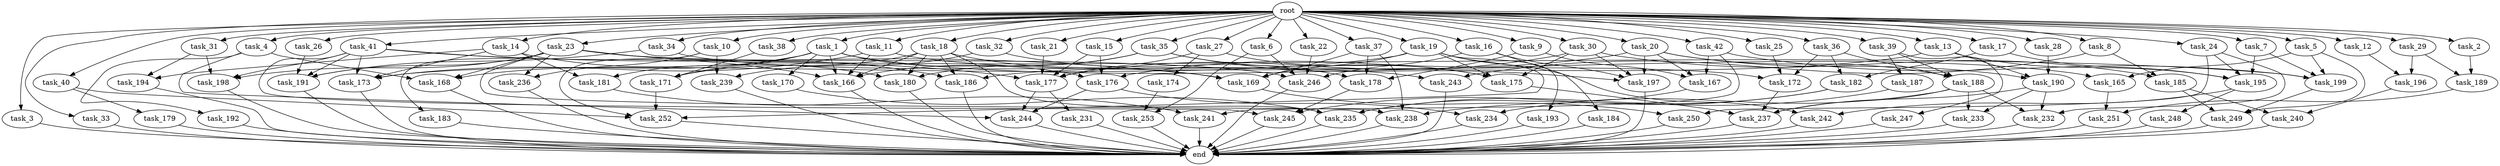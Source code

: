 digraph G {
  root [size="0.000000"];
  task_1 [size="102.400000"];
  task_2 [size="102.400000"];
  task_3 [size="102.400000"];
  task_4 [size="102.400000"];
  task_5 [size="102.400000"];
  task_6 [size="102.400000"];
  task_7 [size="102.400000"];
  task_8 [size="102.400000"];
  task_9 [size="102.400000"];
  task_10 [size="102.400000"];
  task_11 [size="102.400000"];
  task_12 [size="102.400000"];
  task_13 [size="102.400000"];
  task_14 [size="102.400000"];
  task_15 [size="102.400000"];
  task_16 [size="102.400000"];
  task_17 [size="102.400000"];
  task_18 [size="102.400000"];
  task_19 [size="102.400000"];
  task_20 [size="102.400000"];
  task_21 [size="102.400000"];
  task_22 [size="102.400000"];
  task_23 [size="102.400000"];
  task_24 [size="102.400000"];
  task_25 [size="102.400000"];
  task_26 [size="102.400000"];
  task_27 [size="102.400000"];
  task_28 [size="102.400000"];
  task_29 [size="102.400000"];
  task_30 [size="102.400000"];
  task_31 [size="102.400000"];
  task_32 [size="102.400000"];
  task_33 [size="102.400000"];
  task_34 [size="102.400000"];
  task_35 [size="102.400000"];
  task_36 [size="102.400000"];
  task_37 [size="102.400000"];
  task_38 [size="102.400000"];
  task_39 [size="102.400000"];
  task_40 [size="102.400000"];
  task_41 [size="102.400000"];
  task_42 [size="102.400000"];
  task_165 [size="68719476736.000000"];
  task_166 [size="264569985433.600006"];
  task_167 [size="53257594470.400002"];
  task_168 [size="82463372083.200012"];
  task_169 [size="188978561024.000000"];
  task_170 [size="13743895347.200001"];
  task_171 [size="86758339379.200012"];
  task_172 [size="170080704921.600006"];
  task_173 [size="188978561024.000000"];
  task_174 [size="13743895347.200001"];
  task_175 [size="238800181657.600006"];
  task_176 [size="24910810316.800003"];
  task_177 [size="176093659136.000000"];
  task_178 [size="18897856102.400002"];
  task_179 [size="69578470195.199997"];
  task_180 [size="146887881523.200012"];
  task_181 [size="21474836480.000000"];
  task_182 [size="38654705664.000000"];
  task_183 [size="13743895347.200001"];
  task_184 [size="85899345920.000000"];
  task_185 [size="155477816115.200012"];
  task_186 [size="104797202022.400009"];
  task_187 [size="13743895347.200001"];
  task_188 [size="48103633715.200005"];
  task_189 [size="84181359001.600006"];
  task_190 [size="94489280512.000000"];
  task_191 [size="80745385164.800003"];
  task_192 [size="54975581388.800003"];
  task_193 [size="69578470195.199997"];
  task_194 [size="29205777612.800003"];
  task_195 [size="40372692582.400002"];
  task_196 [size="84181359001.600006"];
  task_197 [size="244813135872.000000"];
  task_198 [size="77309411328.000000"];
  task_199 [size="118541097369.600006"];
  task_231 [size="3435973836.800000"];
  task_232 [size="86758339379.200012"];
  task_233 [size="83322365542.400009"];
  task_234 [size="55834574848.000000"];
  task_235 [size="184683593728.000000"];
  task_236 [size="21474836480.000000"];
  task_237 [size="167503724544.000000"];
  task_238 [size="107374182400.000000"];
  task_239 [size="11166914969.600000"];
  task_240 [size="62706522521.600006"];
  task_241 [size="55834574848.000000"];
  task_242 [size="77309411328.000000"];
  task_243 [size="73014444032.000000"];
  task_244 [size="100502234726.400009"];
  task_245 [size="67001489817.600006"];
  task_246 [size="106515188940.800003"];
  task_247 [size="13743895347.200001"];
  task_248 [size="7730941132.800000"];
  task_249 [size="148605868441.600006"];
  task_250 [size="6871947673.600000"];
  task_251 [size="91053306675.200012"];
  task_252 [size="154618822656.000000"];
  task_253 [size="58411555225.600006"];
  end [size="0.000000"];

  root -> task_1 [size="1.000000"];
  root -> task_2 [size="1.000000"];
  root -> task_3 [size="1.000000"];
  root -> task_4 [size="1.000000"];
  root -> task_5 [size="1.000000"];
  root -> task_6 [size="1.000000"];
  root -> task_7 [size="1.000000"];
  root -> task_8 [size="1.000000"];
  root -> task_9 [size="1.000000"];
  root -> task_10 [size="1.000000"];
  root -> task_11 [size="1.000000"];
  root -> task_12 [size="1.000000"];
  root -> task_13 [size="1.000000"];
  root -> task_14 [size="1.000000"];
  root -> task_15 [size="1.000000"];
  root -> task_16 [size="1.000000"];
  root -> task_17 [size="1.000000"];
  root -> task_18 [size="1.000000"];
  root -> task_19 [size="1.000000"];
  root -> task_20 [size="1.000000"];
  root -> task_21 [size="1.000000"];
  root -> task_22 [size="1.000000"];
  root -> task_23 [size="1.000000"];
  root -> task_24 [size="1.000000"];
  root -> task_25 [size="1.000000"];
  root -> task_26 [size="1.000000"];
  root -> task_27 [size="1.000000"];
  root -> task_28 [size="1.000000"];
  root -> task_29 [size="1.000000"];
  root -> task_30 [size="1.000000"];
  root -> task_31 [size="1.000000"];
  root -> task_32 [size="1.000000"];
  root -> task_33 [size="1.000000"];
  root -> task_34 [size="1.000000"];
  root -> task_35 [size="1.000000"];
  root -> task_36 [size="1.000000"];
  root -> task_37 [size="1.000000"];
  root -> task_38 [size="1.000000"];
  root -> task_39 [size="1.000000"];
  root -> task_40 [size="1.000000"];
  root -> task_41 [size="1.000000"];
  root -> task_42 [size="1.000000"];
  task_1 -> task_165 [size="134217728.000000"];
  task_1 -> task_166 [size="134217728.000000"];
  task_1 -> task_168 [size="134217728.000000"];
  task_1 -> task_170 [size="134217728.000000"];
  task_1 -> task_171 [size="134217728.000000"];
  task_1 -> task_176 [size="134217728.000000"];
  task_1 -> task_181 [size="134217728.000000"];
  task_2 -> task_189 [size="411041792.000000"];
  task_3 -> end [size="1.000000"];
  task_4 -> task_168 [size="536870912.000000"];
  task_4 -> task_192 [size="536870912.000000"];
  task_4 -> task_244 [size="536870912.000000"];
  task_5 -> task_165 [size="536870912.000000"];
  task_5 -> task_199 [size="536870912.000000"];
  task_5 -> task_249 [size="536870912.000000"];
  task_6 -> task_246 [size="33554432.000000"];
  task_6 -> task_253 [size="33554432.000000"];
  task_7 -> task_195 [size="75497472.000000"];
  task_7 -> task_199 [size="75497472.000000"];
  task_8 -> task_185 [size="679477248.000000"];
  task_8 -> task_243 [size="679477248.000000"];
  task_9 -> task_167 [size="75497472.000000"];
  task_9 -> task_178 [size="75497472.000000"];
  task_10 -> task_236 [size="75497472.000000"];
  task_10 -> task_239 [size="75497472.000000"];
  task_10 -> task_252 [size="75497472.000000"];
  task_11 -> task_166 [size="679477248.000000"];
  task_11 -> task_172 [size="679477248.000000"];
  task_11 -> task_173 [size="679477248.000000"];
  task_12 -> task_196 [size="411041792.000000"];
  task_13 -> task_186 [size="209715200.000000"];
  task_13 -> task_190 [size="209715200.000000"];
  task_13 -> task_195 [size="209715200.000000"];
  task_14 -> task_173 [size="75497472.000000"];
  task_14 -> task_180 [size="75497472.000000"];
  task_14 -> task_181 [size="75497472.000000"];
  task_14 -> task_194 [size="75497472.000000"];
  task_15 -> task_176 [size="75497472.000000"];
  task_15 -> task_177 [size="75497472.000000"];
  task_16 -> task_184 [size="838860800.000000"];
  task_16 -> task_197 [size="838860800.000000"];
  task_16 -> task_246 [size="838860800.000000"];
  task_17 -> task_182 [size="75497472.000000"];
  task_17 -> task_195 [size="75497472.000000"];
  task_18 -> task_166 [size="679477248.000000"];
  task_18 -> task_169 [size="679477248.000000"];
  task_18 -> task_171 [size="679477248.000000"];
  task_18 -> task_180 [size="679477248.000000"];
  task_18 -> task_186 [size="679477248.000000"];
  task_18 -> task_235 [size="679477248.000000"];
  task_19 -> task_169 [size="679477248.000000"];
  task_19 -> task_173 [size="679477248.000000"];
  task_19 -> task_175 [size="679477248.000000"];
  task_19 -> task_193 [size="679477248.000000"];
  task_19 -> task_242 [size="679477248.000000"];
  task_19 -> task_252 [size="679477248.000000"];
  task_20 -> task_167 [size="33554432.000000"];
  task_20 -> task_176 [size="33554432.000000"];
  task_20 -> task_188 [size="33554432.000000"];
  task_20 -> task_190 [size="33554432.000000"];
  task_20 -> task_197 [size="33554432.000000"];
  task_21 -> task_177 [size="536870912.000000"];
  task_22 -> task_246 [size="33554432.000000"];
  task_23 -> task_168 [size="134217728.000000"];
  task_23 -> task_177 [size="134217728.000000"];
  task_23 -> task_183 [size="134217728.000000"];
  task_23 -> task_186 [size="134217728.000000"];
  task_23 -> task_191 [size="134217728.000000"];
  task_23 -> task_198 [size="134217728.000000"];
  task_23 -> task_199 [size="134217728.000000"];
  task_23 -> task_236 [size="134217728.000000"];
  task_23 -> task_238 [size="134217728.000000"];
  task_23 -> task_246 [size="134217728.000000"];
  task_24 -> task_195 [size="33554432.000000"];
  task_24 -> task_232 [size="33554432.000000"];
  task_24 -> task_250 [size="33554432.000000"];
  task_25 -> task_172 [size="679477248.000000"];
  task_26 -> task_191 [size="209715200.000000"];
  task_27 -> task_174 [size="134217728.000000"];
  task_27 -> task_175 [size="134217728.000000"];
  task_27 -> task_177 [size="134217728.000000"];
  task_28 -> task_190 [size="679477248.000000"];
  task_29 -> task_189 [size="411041792.000000"];
  task_29 -> task_196 [size="411041792.000000"];
  task_30 -> task_175 [size="838860800.000000"];
  task_30 -> task_177 [size="838860800.000000"];
  task_30 -> task_185 [size="838860800.000000"];
  task_30 -> task_197 [size="838860800.000000"];
  task_31 -> task_194 [size="209715200.000000"];
  task_31 -> task_198 [size="209715200.000000"];
  task_32 -> task_178 [size="33554432.000000"];
  task_32 -> task_239 [size="33554432.000000"];
  task_33 -> end [size="1.000000"];
  task_34 -> task_191 [size="33554432.000000"];
  task_34 -> task_243 [size="33554432.000000"];
  task_35 -> task_166 [size="679477248.000000"];
  task_35 -> task_175 [size="679477248.000000"];
  task_35 -> task_180 [size="679477248.000000"];
  task_35 -> task_197 [size="679477248.000000"];
  task_36 -> task_172 [size="301989888.000000"];
  task_36 -> task_182 [size="301989888.000000"];
  task_36 -> task_188 [size="301989888.000000"];
  task_37 -> task_169 [size="75497472.000000"];
  task_37 -> task_178 [size="75497472.000000"];
  task_37 -> task_238 [size="75497472.000000"];
  task_38 -> task_171 [size="33554432.000000"];
  task_39 -> task_187 [size="134217728.000000"];
  task_39 -> task_188 [size="134217728.000000"];
  task_39 -> task_247 [size="134217728.000000"];
  task_40 -> task_179 [size="679477248.000000"];
  task_40 -> task_252 [size="679477248.000000"];
  task_41 -> task_166 [size="411041792.000000"];
  task_41 -> task_169 [size="411041792.000000"];
  task_41 -> task_173 [size="411041792.000000"];
  task_41 -> task_191 [size="411041792.000000"];
  task_41 -> task_198 [size="411041792.000000"];
  task_41 -> task_245 [size="411041792.000000"];
  task_42 -> task_167 [size="411041792.000000"];
  task_42 -> task_199 [size="411041792.000000"];
  task_42 -> task_241 [size="411041792.000000"];
  task_165 -> task_251 [size="679477248.000000"];
  task_166 -> end [size="1.000000"];
  task_167 -> task_235 [size="75497472.000000"];
  task_168 -> end [size="1.000000"];
  task_169 -> task_250 [size="33554432.000000"];
  task_170 -> task_235 [size="838860800.000000"];
  task_171 -> task_252 [size="75497472.000000"];
  task_172 -> task_237 [size="411041792.000000"];
  task_173 -> end [size="1.000000"];
  task_174 -> task_253 [size="536870912.000000"];
  task_175 -> task_237 [size="411041792.000000"];
  task_176 -> task_234 [size="411041792.000000"];
  task_176 -> task_244 [size="411041792.000000"];
  task_177 -> task_231 [size="33554432.000000"];
  task_177 -> task_244 [size="33554432.000000"];
  task_178 -> task_245 [size="33554432.000000"];
  task_179 -> end [size="1.000000"];
  task_180 -> end [size="1.000000"];
  task_181 -> task_241 [size="134217728.000000"];
  task_182 -> task_235 [size="209715200.000000"];
  task_182 -> task_245 [size="209715200.000000"];
  task_183 -> end [size="1.000000"];
  task_184 -> end [size="1.000000"];
  task_185 -> task_240 [size="75497472.000000"];
  task_185 -> task_249 [size="75497472.000000"];
  task_186 -> end [size="1.000000"];
  task_187 -> task_238 [size="838860800.000000"];
  task_188 -> task_232 [size="134217728.000000"];
  task_188 -> task_233 [size="134217728.000000"];
  task_188 -> task_234 [size="134217728.000000"];
  task_188 -> task_237 [size="134217728.000000"];
  task_189 -> task_251 [size="209715200.000000"];
  task_190 -> task_232 [size="679477248.000000"];
  task_190 -> task_233 [size="679477248.000000"];
  task_190 -> task_237 [size="679477248.000000"];
  task_191 -> end [size="1.000000"];
  task_192 -> end [size="1.000000"];
  task_193 -> end [size="1.000000"];
  task_194 -> end [size="1.000000"];
  task_195 -> task_242 [size="75497472.000000"];
  task_195 -> task_248 [size="75497472.000000"];
  task_196 -> task_240 [size="536870912.000000"];
  task_197 -> end [size="1.000000"];
  task_198 -> end [size="1.000000"];
  task_199 -> task_249 [size="838860800.000000"];
  task_231 -> end [size="1.000000"];
  task_232 -> end [size="1.000000"];
  task_233 -> end [size="1.000000"];
  task_234 -> end [size="1.000000"];
  task_235 -> end [size="1.000000"];
  task_236 -> end [size="1.000000"];
  task_237 -> end [size="1.000000"];
  task_238 -> end [size="1.000000"];
  task_239 -> end [size="1.000000"];
  task_240 -> end [size="1.000000"];
  task_241 -> end [size="1.000000"];
  task_242 -> end [size="1.000000"];
  task_243 -> end [size="1.000000"];
  task_244 -> end [size="1.000000"];
  task_245 -> end [size="1.000000"];
  task_246 -> end [size="1.000000"];
  task_247 -> end [size="1.000000"];
  task_248 -> end [size="1.000000"];
  task_249 -> end [size="1.000000"];
  task_250 -> end [size="1.000000"];
  task_251 -> end [size="1.000000"];
  task_252 -> end [size="1.000000"];
  task_253 -> end [size="1.000000"];
}
